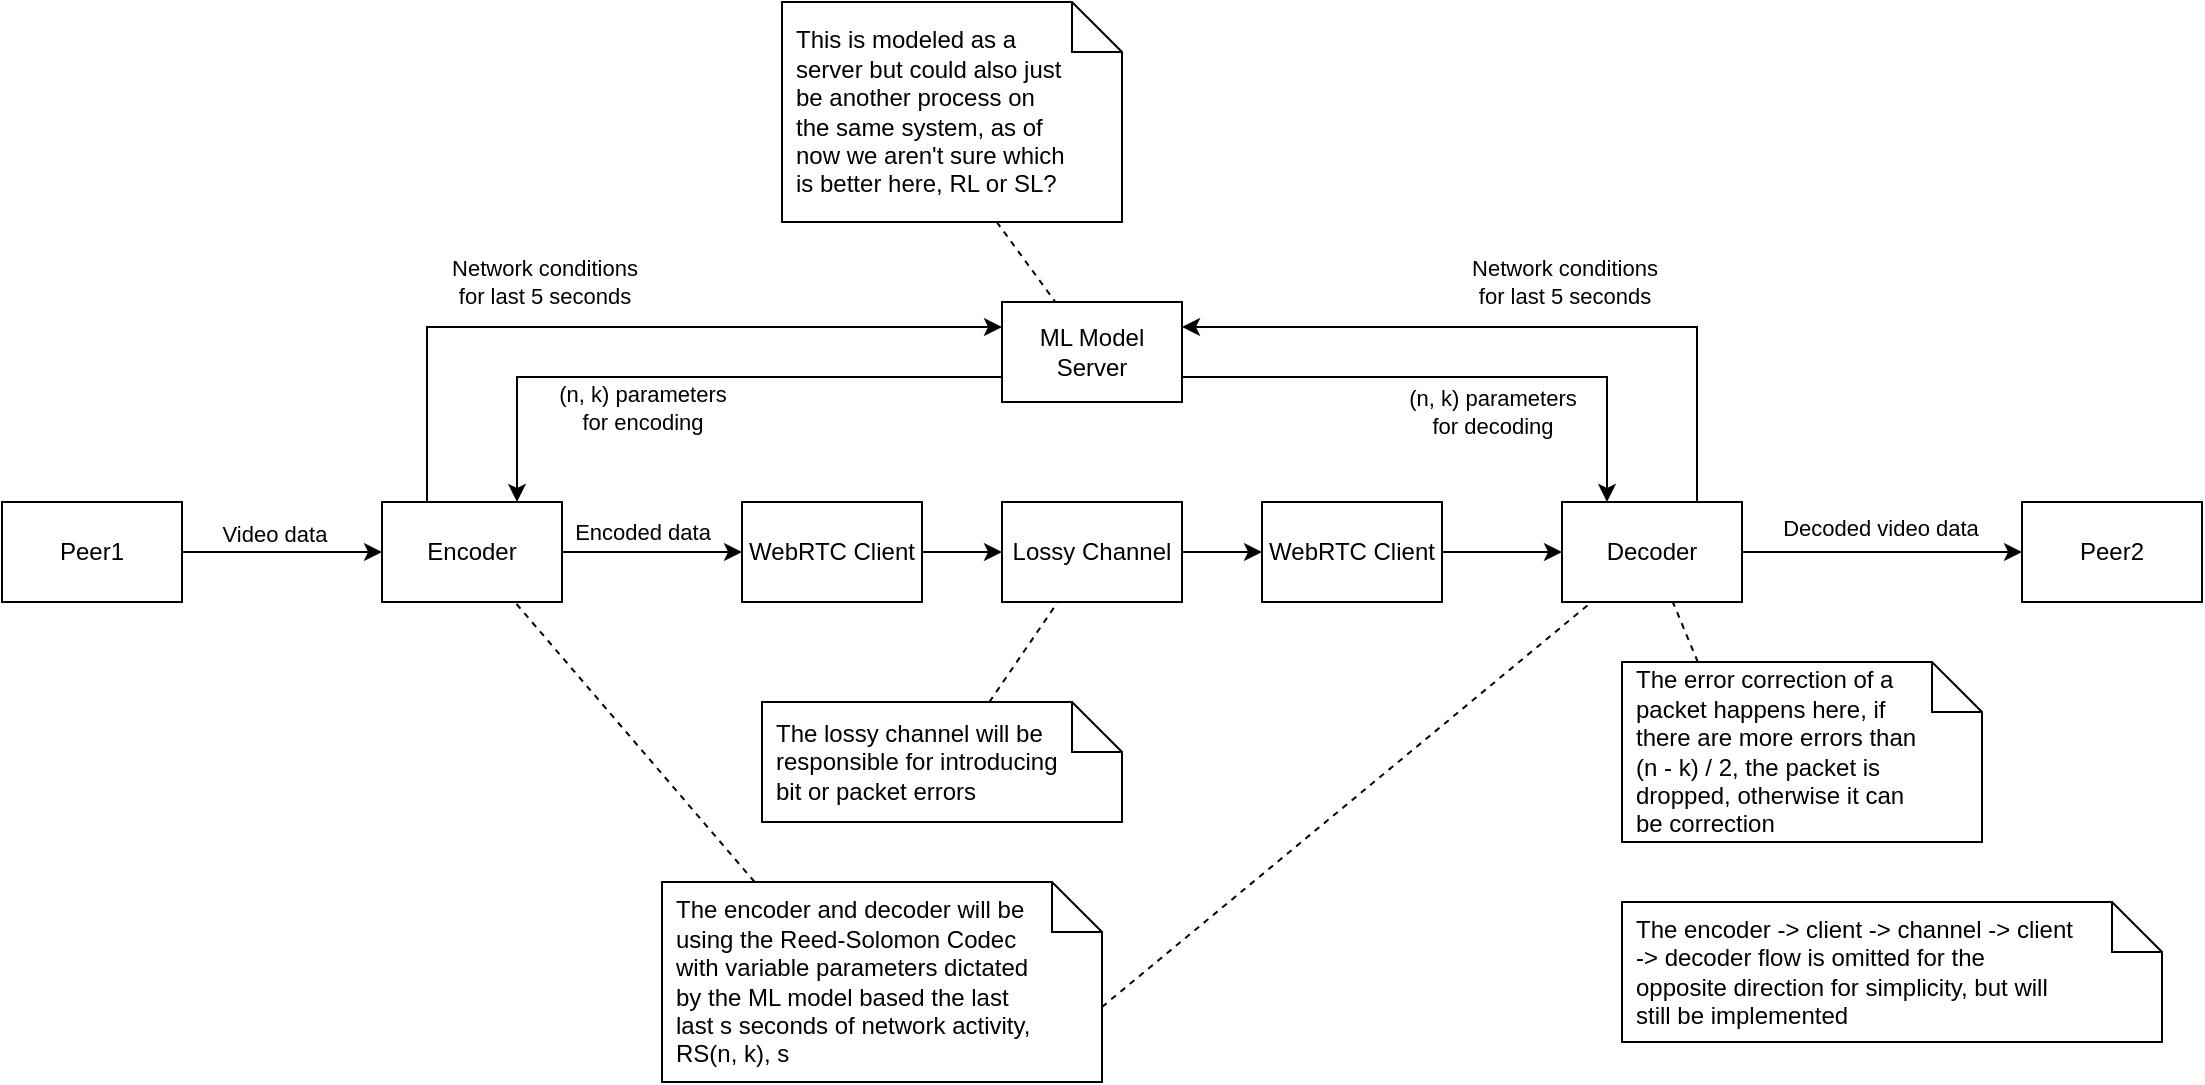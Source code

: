 <mxfile version="22.0.6" type="device">
  <diagram name="Page-1" id="JDqjn_5_25vaDyeW-Xiu">
    <mxGraphModel dx="1383" dy="1870" grid="1" gridSize="10" guides="1" tooltips="1" connect="1" arrows="1" fold="1" page="1" pageScale="1" pageWidth="850" pageHeight="1100" math="0" shadow="0">
      <root>
        <mxCell id="0" />
        <mxCell id="1" parent="0" />
        <mxCell id="X2kwXcrv5KPf-A57S-1x-4" style="edgeStyle=orthogonalEdgeStyle;rounded=0;orthogonalLoop=1;jettySize=auto;html=1;exitX=1;exitY=0.5;exitDx=0;exitDy=0;entryX=0;entryY=0.5;entryDx=0;entryDy=0;" edge="1" parent="1" source="X2kwXcrv5KPf-A57S-1x-1" target="X2kwXcrv5KPf-A57S-1x-3">
          <mxGeometry relative="1" as="geometry" />
        </mxCell>
        <mxCell id="X2kwXcrv5KPf-A57S-1x-5" value="Video data" style="edgeLabel;html=1;align=center;verticalAlign=middle;resizable=0;points=[];" vertex="1" connectable="0" parent="X2kwXcrv5KPf-A57S-1x-4">
          <mxGeometry x="-0.515" y="-1" relative="1" as="geometry">
            <mxPoint x="21" y="-10" as="offset" />
          </mxGeometry>
        </mxCell>
        <mxCell id="X2kwXcrv5KPf-A57S-1x-1" value="Peer1" style="rounded=0;whiteSpace=wrap;html=1;" vertex="1" parent="1">
          <mxGeometry x="50" y="180" width="90" height="50" as="geometry" />
        </mxCell>
        <mxCell id="X2kwXcrv5KPf-A57S-1x-2" value="Peer2" style="rounded=0;whiteSpace=wrap;html=1;" vertex="1" parent="1">
          <mxGeometry x="1060" y="180" width="90" height="50" as="geometry" />
        </mxCell>
        <mxCell id="X2kwXcrv5KPf-A57S-1x-7" style="edgeStyle=orthogonalEdgeStyle;rounded=0;orthogonalLoop=1;jettySize=auto;html=1;entryX=0;entryY=0.25;entryDx=0;entryDy=0;exitX=0.25;exitY=0;exitDx=0;exitDy=0;" edge="1" parent="1" source="X2kwXcrv5KPf-A57S-1x-3" target="X2kwXcrv5KPf-A57S-1x-6">
          <mxGeometry relative="1" as="geometry" />
        </mxCell>
        <mxCell id="X2kwXcrv5KPf-A57S-1x-8" value="Network conditions&lt;br&gt;for last 5 seconds" style="edgeLabel;html=1;align=center;verticalAlign=middle;resizable=0;points=[];" vertex="1" connectable="0" parent="X2kwXcrv5KPf-A57S-1x-7">
          <mxGeometry x="-0.416" y="2" relative="1" as="geometry">
            <mxPoint x="36" y="-21" as="offset" />
          </mxGeometry>
        </mxCell>
        <mxCell id="X2kwXcrv5KPf-A57S-1x-12" style="edgeStyle=orthogonalEdgeStyle;rounded=0;orthogonalLoop=1;jettySize=auto;html=1;exitX=1;exitY=0.5;exitDx=0;exitDy=0;entryX=0;entryY=0.5;entryDx=0;entryDy=0;" edge="1" parent="1" source="X2kwXcrv5KPf-A57S-1x-3" target="X2kwXcrv5KPf-A57S-1x-11">
          <mxGeometry relative="1" as="geometry" />
        </mxCell>
        <mxCell id="X2kwXcrv5KPf-A57S-1x-14" value="Encoded data" style="edgeLabel;html=1;align=center;verticalAlign=middle;resizable=0;points=[];" vertex="1" connectable="0" parent="X2kwXcrv5KPf-A57S-1x-12">
          <mxGeometry x="-0.213" relative="1" as="geometry">
            <mxPoint x="4" y="-10" as="offset" />
          </mxGeometry>
        </mxCell>
        <mxCell id="X2kwXcrv5KPf-A57S-1x-3" value="Encoder" style="rounded=0;whiteSpace=wrap;html=1;" vertex="1" parent="1">
          <mxGeometry x="240" y="180" width="90" height="50" as="geometry" />
        </mxCell>
        <mxCell id="X2kwXcrv5KPf-A57S-1x-9" style="edgeStyle=orthogonalEdgeStyle;rounded=0;orthogonalLoop=1;jettySize=auto;html=1;exitX=0;exitY=0.75;exitDx=0;exitDy=0;entryX=0.75;entryY=0;entryDx=0;entryDy=0;" edge="1" parent="1" source="X2kwXcrv5KPf-A57S-1x-6" target="X2kwXcrv5KPf-A57S-1x-3">
          <mxGeometry relative="1" as="geometry" />
        </mxCell>
        <mxCell id="X2kwXcrv5KPf-A57S-1x-10" value="(n, k) parameters&lt;br&gt;for encoding" style="edgeLabel;html=1;align=center;verticalAlign=middle;resizable=0;points=[];" vertex="1" connectable="0" parent="X2kwXcrv5KPf-A57S-1x-9">
          <mxGeometry x="0.301" y="-3" relative="1" as="geometry">
            <mxPoint x="18" y="18" as="offset" />
          </mxGeometry>
        </mxCell>
        <mxCell id="X2kwXcrv5KPf-A57S-1x-20" style="edgeStyle=orthogonalEdgeStyle;rounded=0;orthogonalLoop=1;jettySize=auto;html=1;exitX=1;exitY=0.75;exitDx=0;exitDy=0;entryX=0.25;entryY=0;entryDx=0;entryDy=0;" edge="1" parent="1" source="X2kwXcrv5KPf-A57S-1x-6" target="X2kwXcrv5KPf-A57S-1x-18">
          <mxGeometry relative="1" as="geometry" />
        </mxCell>
        <mxCell id="X2kwXcrv5KPf-A57S-1x-22" value="(n, k) parameters&lt;br style=&quot;border-color: var(--border-color);&quot;&gt;for decoding" style="edgeLabel;html=1;align=center;verticalAlign=middle;resizable=0;points=[];" vertex="1" connectable="0" parent="X2kwXcrv5KPf-A57S-1x-20">
          <mxGeometry x="0.146" y="-1" relative="1" as="geometry">
            <mxPoint x="-3" y="16" as="offset" />
          </mxGeometry>
        </mxCell>
        <mxCell id="X2kwXcrv5KPf-A57S-1x-6" value="ML Model Server" style="rounded=0;whiteSpace=wrap;html=1;" vertex="1" parent="1">
          <mxGeometry x="550" y="80" width="90" height="50" as="geometry" />
        </mxCell>
        <mxCell id="X2kwXcrv5KPf-A57S-1x-15" style="edgeStyle=orthogonalEdgeStyle;rounded=0;orthogonalLoop=1;jettySize=auto;html=1;exitX=1;exitY=0.5;exitDx=0;exitDy=0;entryX=0;entryY=0.5;entryDx=0;entryDy=0;" edge="1" parent="1" source="X2kwXcrv5KPf-A57S-1x-11" target="X2kwXcrv5KPf-A57S-1x-13">
          <mxGeometry relative="1" as="geometry" />
        </mxCell>
        <mxCell id="X2kwXcrv5KPf-A57S-1x-11" value="WebRTC Client" style="rounded=0;whiteSpace=wrap;html=1;" vertex="1" parent="1">
          <mxGeometry x="420" y="180" width="90" height="50" as="geometry" />
        </mxCell>
        <mxCell id="X2kwXcrv5KPf-A57S-1x-17" style="edgeStyle=orthogonalEdgeStyle;rounded=0;orthogonalLoop=1;jettySize=auto;html=1;exitX=1;exitY=0.5;exitDx=0;exitDy=0;entryX=0;entryY=0.5;entryDx=0;entryDy=0;" edge="1" parent="1" source="X2kwXcrv5KPf-A57S-1x-13" target="X2kwXcrv5KPf-A57S-1x-16">
          <mxGeometry relative="1" as="geometry" />
        </mxCell>
        <mxCell id="X2kwXcrv5KPf-A57S-1x-13" value="Lossy Channel" style="rounded=0;whiteSpace=wrap;html=1;" vertex="1" parent="1">
          <mxGeometry x="550" y="180" width="90" height="50" as="geometry" />
        </mxCell>
        <mxCell id="X2kwXcrv5KPf-A57S-1x-23" style="edgeStyle=orthogonalEdgeStyle;rounded=0;orthogonalLoop=1;jettySize=auto;html=1;exitX=1;exitY=0.5;exitDx=0;exitDy=0;entryX=0;entryY=0.5;entryDx=0;entryDy=0;" edge="1" parent="1" source="X2kwXcrv5KPf-A57S-1x-16" target="X2kwXcrv5KPf-A57S-1x-18">
          <mxGeometry relative="1" as="geometry" />
        </mxCell>
        <mxCell id="X2kwXcrv5KPf-A57S-1x-16" value="WebRTC Client" style="rounded=0;whiteSpace=wrap;html=1;" vertex="1" parent="1">
          <mxGeometry x="680" y="180" width="90" height="50" as="geometry" />
        </mxCell>
        <mxCell id="X2kwXcrv5KPf-A57S-1x-19" style="edgeStyle=orthogonalEdgeStyle;rounded=0;orthogonalLoop=1;jettySize=auto;html=1;exitX=0.75;exitY=0;exitDx=0;exitDy=0;entryX=1;entryY=0.25;entryDx=0;entryDy=0;" edge="1" parent="1" source="X2kwXcrv5KPf-A57S-1x-18" target="X2kwXcrv5KPf-A57S-1x-6">
          <mxGeometry relative="1" as="geometry" />
        </mxCell>
        <mxCell id="X2kwXcrv5KPf-A57S-1x-21" value="Network conditions&lt;br style=&quot;border-color: var(--border-color);&quot;&gt;for last 5 seconds" style="edgeLabel;html=1;align=center;verticalAlign=middle;resizable=0;points=[];" vertex="1" connectable="0" parent="X2kwXcrv5KPf-A57S-1x-19">
          <mxGeometry x="0.204" relative="1" as="geometry">
            <mxPoint x="53" y="-23" as="offset" />
          </mxGeometry>
        </mxCell>
        <mxCell id="X2kwXcrv5KPf-A57S-1x-24" style="edgeStyle=orthogonalEdgeStyle;rounded=0;orthogonalLoop=1;jettySize=auto;html=1;exitX=1;exitY=0.5;exitDx=0;exitDy=0;entryX=0;entryY=0.5;entryDx=0;entryDy=0;" edge="1" parent="1" source="X2kwXcrv5KPf-A57S-1x-18" target="X2kwXcrv5KPf-A57S-1x-2">
          <mxGeometry relative="1" as="geometry" />
        </mxCell>
        <mxCell id="X2kwXcrv5KPf-A57S-1x-25" value="Decoded video data" style="edgeLabel;html=1;align=center;verticalAlign=middle;resizable=0;points=[];" vertex="1" connectable="0" parent="X2kwXcrv5KPf-A57S-1x-24">
          <mxGeometry x="-0.58" y="2" relative="1" as="geometry">
            <mxPoint x="39" y="-10" as="offset" />
          </mxGeometry>
        </mxCell>
        <mxCell id="X2kwXcrv5KPf-A57S-1x-18" value="Decoder" style="rounded=0;whiteSpace=wrap;html=1;" vertex="1" parent="1">
          <mxGeometry x="830" y="180" width="90" height="50" as="geometry" />
        </mxCell>
        <mxCell id="X2kwXcrv5KPf-A57S-1x-29" value="" style="shape=note2;boundedLbl=1;whiteSpace=wrap;html=1;size=25;verticalAlign=top;align=left;spacingLeft=5;" vertex="1" parent="1">
          <mxGeometry x="430" y="280" width="180" height="60" as="geometry" />
        </mxCell>
        <mxCell id="X2kwXcrv5KPf-A57S-1x-30" value="The lossy channel will be responsible for introducing bit or packet errors" style="resizeWidth=1;part=1;strokeColor=none;fillColor=none;align=left;spacingLeft=5;html=1;whiteSpace=wrap;" vertex="1" parent="X2kwXcrv5KPf-A57S-1x-29">
          <mxGeometry width="151.579" height="60" relative="1" as="geometry" />
        </mxCell>
        <mxCell id="X2kwXcrv5KPf-A57S-1x-31" style="rounded=0;orthogonalLoop=1;jettySize=auto;html=1;exitX=0.75;exitY=0;exitDx=0;exitDy=0;endArrow=none;endFill=0;dashed=1;" edge="1" parent="1" source="X2kwXcrv5KPf-A57S-1x-30" target="X2kwXcrv5KPf-A57S-1x-13">
          <mxGeometry relative="1" as="geometry" />
        </mxCell>
        <mxCell id="X2kwXcrv5KPf-A57S-1x-35" style="rounded=0;orthogonalLoop=1;jettySize=auto;html=1;exitX=0;exitY=0;exitDx=220;exitDy=62.5;exitPerimeter=0;endArrow=none;endFill=0;dashed=1;" edge="1" parent="1" source="X2kwXcrv5KPf-A57S-1x-32" target="X2kwXcrv5KPf-A57S-1x-18">
          <mxGeometry relative="1" as="geometry" />
        </mxCell>
        <mxCell id="X2kwXcrv5KPf-A57S-1x-32" value="" style="shape=note2;boundedLbl=1;whiteSpace=wrap;html=1;size=25;verticalAlign=top;align=left;spacingLeft=5;" vertex="1" parent="1">
          <mxGeometry x="380" y="370" width="220" height="100" as="geometry" />
        </mxCell>
        <mxCell id="X2kwXcrv5KPf-A57S-1x-33" value="The encoder and decoder will be using the Reed-Solomon Codec with variable parameters dictated by the ML model based the last last s seconds of network activity, RS(n, k), s" style="resizeWidth=1;part=1;strokeColor=none;fillColor=none;align=left;spacingLeft=5;html=1;whiteSpace=wrap;" vertex="1" parent="X2kwXcrv5KPf-A57S-1x-32">
          <mxGeometry width="185.26" height="100" relative="1" as="geometry" />
        </mxCell>
        <mxCell id="X2kwXcrv5KPf-A57S-1x-34" style="rounded=0;orthogonalLoop=1;jettySize=auto;html=1;exitX=0.25;exitY=0;exitDx=0;exitDy=0;dashed=1;endArrow=none;endFill=0;" edge="1" parent="1" source="X2kwXcrv5KPf-A57S-1x-33" target="X2kwXcrv5KPf-A57S-1x-3">
          <mxGeometry relative="1" as="geometry" />
        </mxCell>
        <mxCell id="X2kwXcrv5KPf-A57S-1x-36" value="" style="shape=note2;boundedLbl=1;whiteSpace=wrap;html=1;size=25;verticalAlign=top;align=left;spacingLeft=5;" vertex="1" parent="1">
          <mxGeometry x="440" y="-70" width="170" height="110" as="geometry" />
        </mxCell>
        <mxCell id="X2kwXcrv5KPf-A57S-1x-37" value="This is modeled as a server but could also just be another process on the same system, as of now we aren&#39;t sure which is better here, RL or SL?" style="resizeWidth=1;part=1;strokeColor=none;fillColor=none;align=left;spacingLeft=5;html=1;whiteSpace=wrap;" vertex="1" parent="X2kwXcrv5KPf-A57S-1x-36">
          <mxGeometry width="143.16" height="110" relative="1" as="geometry" />
        </mxCell>
        <mxCell id="X2kwXcrv5KPf-A57S-1x-38" style="rounded=0;orthogonalLoop=1;jettySize=auto;html=1;dashed=1;endArrow=none;endFill=0;exitX=0.75;exitY=1;exitDx=0;exitDy=0;" edge="1" parent="1" source="X2kwXcrv5KPf-A57S-1x-37" target="X2kwXcrv5KPf-A57S-1x-6">
          <mxGeometry relative="1" as="geometry">
            <mxPoint x="547" y="50" as="sourcePoint" />
          </mxGeometry>
        </mxCell>
        <mxCell id="X2kwXcrv5KPf-A57S-1x-39" value="" style="shape=note2;boundedLbl=1;whiteSpace=wrap;html=1;size=25;verticalAlign=top;align=left;spacingLeft=5;" vertex="1" parent="1">
          <mxGeometry x="860" y="260" width="180" height="90" as="geometry" />
        </mxCell>
        <mxCell id="X2kwXcrv5KPf-A57S-1x-40" value="The error correction of a packet happens here, if there are more errors than (n - k) / 2, the packet is dropped, otherwise it can be correction" style="resizeWidth=1;part=1;strokeColor=none;fillColor=none;align=left;spacingLeft=5;html=1;whiteSpace=wrap;" vertex="1" parent="X2kwXcrv5KPf-A57S-1x-39">
          <mxGeometry width="151.58" height="90" relative="1" as="geometry" />
        </mxCell>
        <mxCell id="X2kwXcrv5KPf-A57S-1x-41" style="rounded=0;orthogonalLoop=1;jettySize=auto;html=1;exitX=0.25;exitY=0;exitDx=0;exitDy=0;dashed=1;endArrow=none;endFill=0;" edge="1" parent="1" source="X2kwXcrv5KPf-A57S-1x-40" target="X2kwXcrv5KPf-A57S-1x-18">
          <mxGeometry relative="1" as="geometry" />
        </mxCell>
        <mxCell id="X2kwXcrv5KPf-A57S-1x-42" value="" style="shape=note2;boundedLbl=1;whiteSpace=wrap;html=1;size=25;verticalAlign=top;align=left;spacingLeft=5;" vertex="1" parent="1">
          <mxGeometry x="860" y="380" width="270" height="70" as="geometry" />
        </mxCell>
        <mxCell id="X2kwXcrv5KPf-A57S-1x-43" value="The encoder -&amp;gt; client -&amp;gt; channel -&amp;gt; client -&amp;gt; decoder flow is omitted for the opposite direction for simplicity, but will still be implemented" style="resizeWidth=1;part=1;strokeColor=none;fillColor=none;align=left;spacingLeft=5;html=1;whiteSpace=wrap;" vertex="1" parent="X2kwXcrv5KPf-A57S-1x-42">
          <mxGeometry width="227.365" height="70" relative="1" as="geometry" />
        </mxCell>
      </root>
    </mxGraphModel>
  </diagram>
</mxfile>
